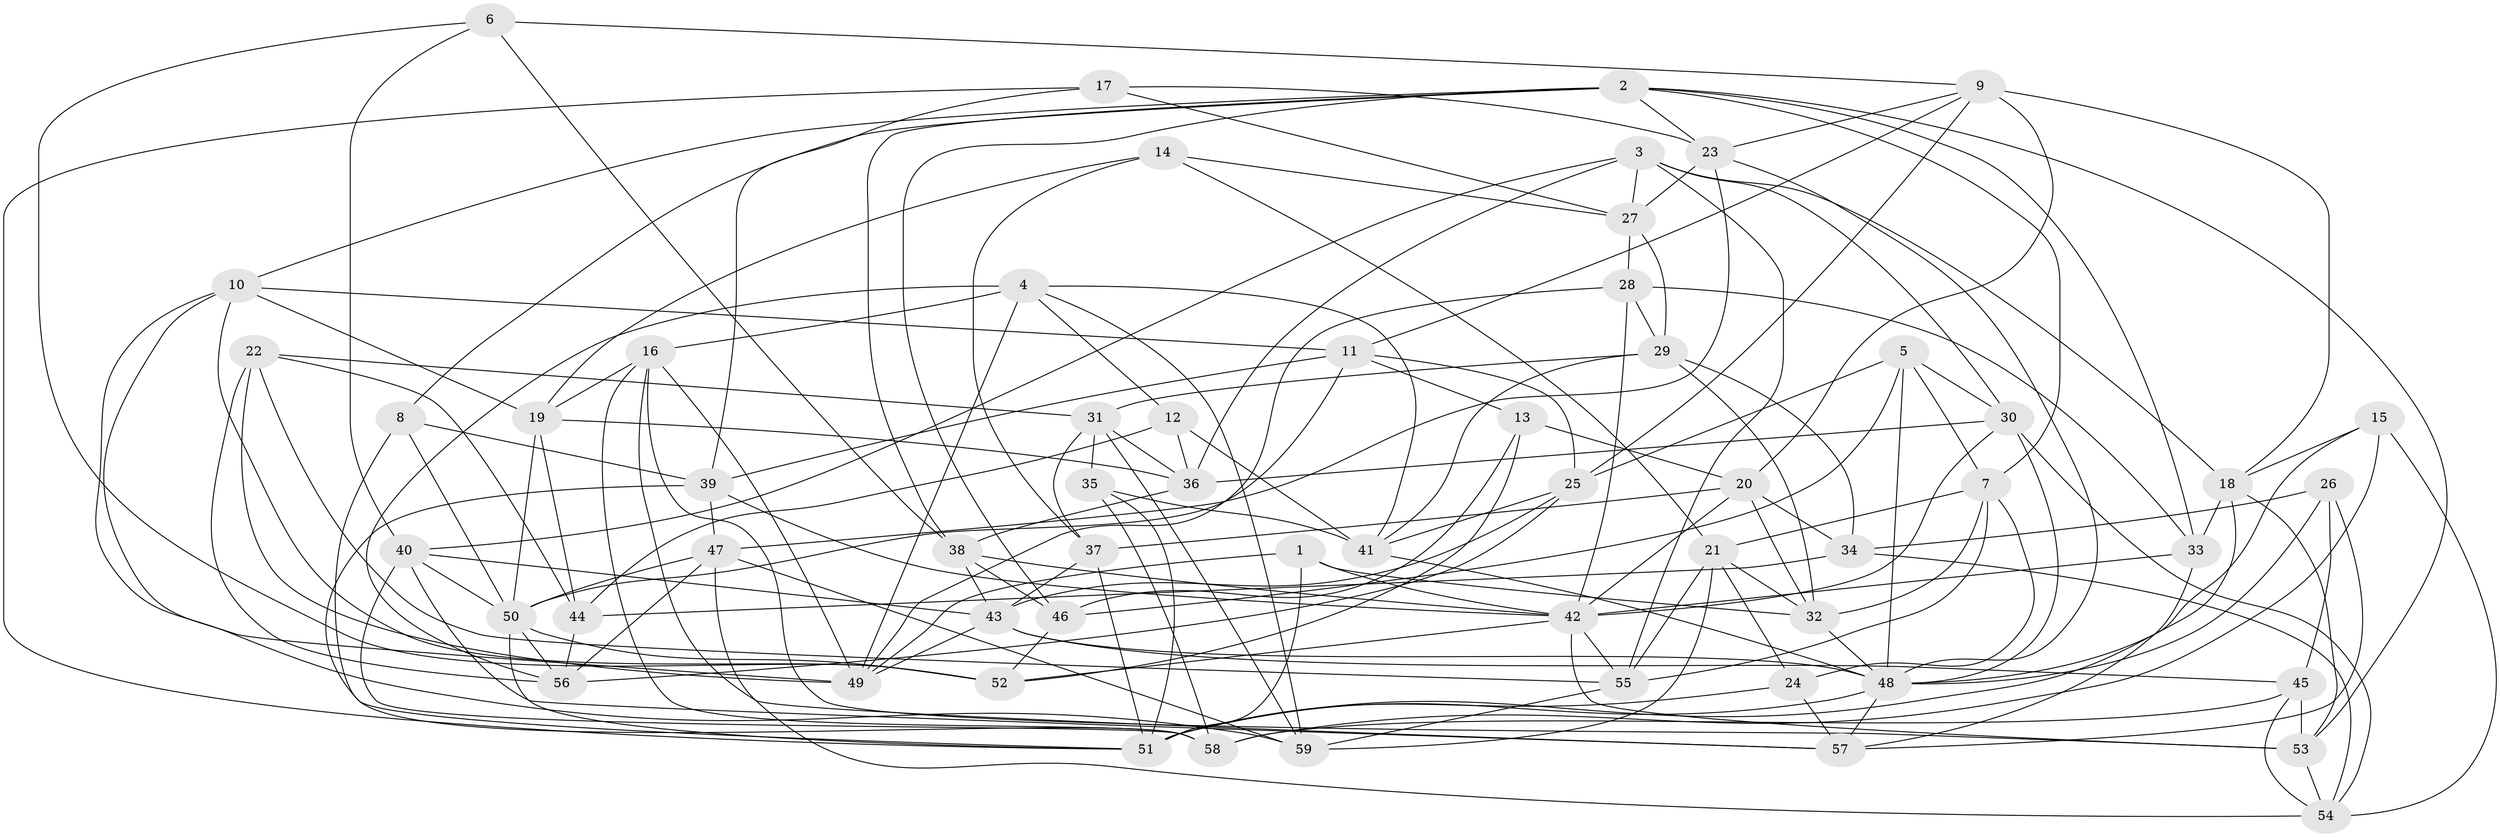 // original degree distribution, {4: 1.0}
// Generated by graph-tools (version 1.1) at 2025/26/03/09/25 03:26:53]
// undirected, 59 vertices, 170 edges
graph export_dot {
graph [start="1"]
  node [color=gray90,style=filled];
  1;
  2;
  3;
  4;
  5;
  6;
  7;
  8;
  9;
  10;
  11;
  12;
  13;
  14;
  15;
  16;
  17;
  18;
  19;
  20;
  21;
  22;
  23;
  24;
  25;
  26;
  27;
  28;
  29;
  30;
  31;
  32;
  33;
  34;
  35;
  36;
  37;
  38;
  39;
  40;
  41;
  42;
  43;
  44;
  45;
  46;
  47;
  48;
  49;
  50;
  51;
  52;
  53;
  54;
  55;
  56;
  57;
  58;
  59;
  1 -- 32 [weight=1.0];
  1 -- 42 [weight=1.0];
  1 -- 49 [weight=1.0];
  1 -- 51 [weight=1.0];
  2 -- 7 [weight=1.0];
  2 -- 8 [weight=1.0];
  2 -- 10 [weight=1.0];
  2 -- 23 [weight=1.0];
  2 -- 33 [weight=1.0];
  2 -- 38 [weight=1.0];
  2 -- 46 [weight=1.0];
  2 -- 53 [weight=1.0];
  3 -- 18 [weight=1.0];
  3 -- 27 [weight=1.0];
  3 -- 30 [weight=1.0];
  3 -- 36 [weight=1.0];
  3 -- 40 [weight=1.0];
  3 -- 55 [weight=1.0];
  4 -- 12 [weight=1.0];
  4 -- 16 [weight=1.0];
  4 -- 41 [weight=1.0];
  4 -- 49 [weight=1.0];
  4 -- 56 [weight=1.0];
  4 -- 59 [weight=1.0];
  5 -- 7 [weight=1.0];
  5 -- 25 [weight=1.0];
  5 -- 30 [weight=1.0];
  5 -- 46 [weight=2.0];
  5 -- 48 [weight=1.0];
  6 -- 9 [weight=1.0];
  6 -- 38 [weight=1.0];
  6 -- 40 [weight=1.0];
  6 -- 52 [weight=1.0];
  7 -- 21 [weight=1.0];
  7 -- 24 [weight=1.0];
  7 -- 32 [weight=1.0];
  7 -- 55 [weight=1.0];
  8 -- 39 [weight=1.0];
  8 -- 50 [weight=1.0];
  8 -- 58 [weight=1.0];
  9 -- 11 [weight=1.0];
  9 -- 18 [weight=1.0];
  9 -- 20 [weight=1.0];
  9 -- 23 [weight=1.0];
  9 -- 25 [weight=1.0];
  10 -- 11 [weight=1.0];
  10 -- 19 [weight=1.0];
  10 -- 49 [weight=1.0];
  10 -- 52 [weight=1.0];
  10 -- 59 [weight=1.0];
  11 -- 13 [weight=1.0];
  11 -- 25 [weight=1.0];
  11 -- 39 [weight=1.0];
  11 -- 50 [weight=1.0];
  12 -- 36 [weight=1.0];
  12 -- 41 [weight=1.0];
  12 -- 44 [weight=1.0];
  13 -- 20 [weight=1.0];
  13 -- 46 [weight=1.0];
  13 -- 52 [weight=1.0];
  14 -- 19 [weight=1.0];
  14 -- 21 [weight=1.0];
  14 -- 27 [weight=1.0];
  14 -- 37 [weight=1.0];
  15 -- 18 [weight=1.0];
  15 -- 48 [weight=1.0];
  15 -- 54 [weight=1.0];
  15 -- 58 [weight=1.0];
  16 -- 19 [weight=1.0];
  16 -- 49 [weight=1.0];
  16 -- 53 [weight=1.0];
  16 -- 57 [weight=1.0];
  16 -- 58 [weight=1.0];
  17 -- 23 [weight=1.0];
  17 -- 27 [weight=1.0];
  17 -- 39 [weight=1.0];
  17 -- 51 [weight=1.0];
  18 -- 33 [weight=1.0];
  18 -- 51 [weight=1.0];
  18 -- 53 [weight=1.0];
  19 -- 36 [weight=1.0];
  19 -- 44 [weight=1.0];
  19 -- 50 [weight=1.0];
  20 -- 32 [weight=1.0];
  20 -- 34 [weight=1.0];
  20 -- 37 [weight=1.0];
  20 -- 42 [weight=1.0];
  21 -- 24 [weight=1.0];
  21 -- 32 [weight=1.0];
  21 -- 55 [weight=1.0];
  21 -- 59 [weight=1.0];
  22 -- 31 [weight=1.0];
  22 -- 44 [weight=1.0];
  22 -- 49 [weight=2.0];
  22 -- 55 [weight=1.0];
  22 -- 56 [weight=1.0];
  23 -- 27 [weight=1.0];
  23 -- 47 [weight=1.0];
  23 -- 48 [weight=1.0];
  24 -- 51 [weight=1.0];
  24 -- 57 [weight=1.0];
  25 -- 41 [weight=1.0];
  25 -- 43 [weight=1.0];
  25 -- 56 [weight=1.0];
  26 -- 34 [weight=1.0];
  26 -- 45 [weight=1.0];
  26 -- 48 [weight=1.0];
  26 -- 57 [weight=1.0];
  27 -- 28 [weight=1.0];
  27 -- 29 [weight=1.0];
  28 -- 29 [weight=1.0];
  28 -- 33 [weight=2.0];
  28 -- 42 [weight=1.0];
  28 -- 49 [weight=1.0];
  29 -- 31 [weight=1.0];
  29 -- 32 [weight=1.0];
  29 -- 34 [weight=1.0];
  29 -- 41 [weight=1.0];
  30 -- 36 [weight=1.0];
  30 -- 42 [weight=1.0];
  30 -- 48 [weight=1.0];
  30 -- 54 [weight=1.0];
  31 -- 35 [weight=1.0];
  31 -- 36 [weight=1.0];
  31 -- 37 [weight=1.0];
  31 -- 59 [weight=1.0];
  32 -- 48 [weight=1.0];
  33 -- 42 [weight=1.0];
  33 -- 57 [weight=1.0];
  34 -- 44 [weight=2.0];
  34 -- 54 [weight=1.0];
  35 -- 41 [weight=1.0];
  35 -- 51 [weight=1.0];
  35 -- 58 [weight=1.0];
  36 -- 38 [weight=1.0];
  37 -- 43 [weight=1.0];
  37 -- 51 [weight=2.0];
  38 -- 42 [weight=1.0];
  38 -- 43 [weight=1.0];
  38 -- 46 [weight=1.0];
  39 -- 42 [weight=1.0];
  39 -- 47 [weight=1.0];
  39 -- 51 [weight=1.0];
  40 -- 43 [weight=1.0];
  40 -- 50 [weight=1.0];
  40 -- 57 [weight=1.0];
  40 -- 58 [weight=1.0];
  41 -- 48 [weight=1.0];
  42 -- 52 [weight=1.0];
  42 -- 53 [weight=1.0];
  42 -- 55 [weight=1.0];
  43 -- 45 [weight=2.0];
  43 -- 48 [weight=1.0];
  43 -- 49 [weight=1.0];
  44 -- 56 [weight=1.0];
  45 -- 53 [weight=1.0];
  45 -- 54 [weight=1.0];
  45 -- 58 [weight=1.0];
  46 -- 52 [weight=1.0];
  47 -- 50 [weight=1.0];
  47 -- 54 [weight=1.0];
  47 -- 56 [weight=1.0];
  47 -- 59 [weight=1.0];
  48 -- 51 [weight=1.0];
  48 -- 57 [weight=1.0];
  50 -- 51 [weight=1.0];
  50 -- 52 [weight=1.0];
  50 -- 56 [weight=1.0];
  53 -- 54 [weight=1.0];
  55 -- 59 [weight=1.0];
}
